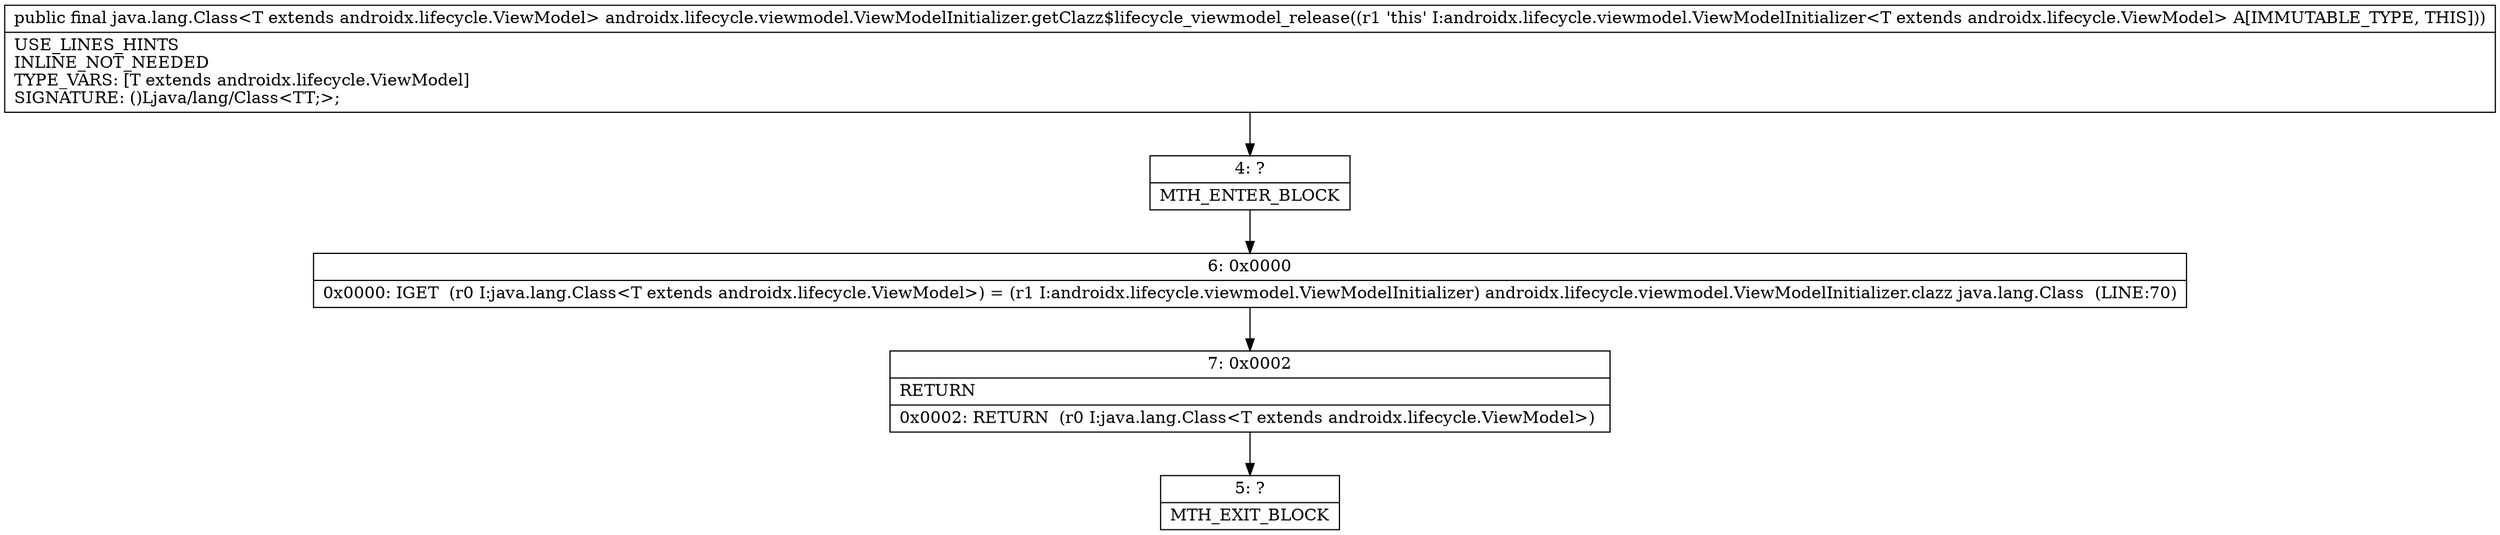 digraph "CFG forandroidx.lifecycle.viewmodel.ViewModelInitializer.getClazz$lifecycle_viewmodel_release()Ljava\/lang\/Class;" {
Node_4 [shape=record,label="{4\:\ ?|MTH_ENTER_BLOCK\l}"];
Node_6 [shape=record,label="{6\:\ 0x0000|0x0000: IGET  (r0 I:java.lang.Class\<T extends androidx.lifecycle.ViewModel\>) = (r1 I:androidx.lifecycle.viewmodel.ViewModelInitializer) androidx.lifecycle.viewmodel.ViewModelInitializer.clazz java.lang.Class  (LINE:70)\l}"];
Node_7 [shape=record,label="{7\:\ 0x0002|RETURN\l|0x0002: RETURN  (r0 I:java.lang.Class\<T extends androidx.lifecycle.ViewModel\>) \l}"];
Node_5 [shape=record,label="{5\:\ ?|MTH_EXIT_BLOCK\l}"];
MethodNode[shape=record,label="{public final java.lang.Class\<T extends androidx.lifecycle.ViewModel\> androidx.lifecycle.viewmodel.ViewModelInitializer.getClazz$lifecycle_viewmodel_release((r1 'this' I:androidx.lifecycle.viewmodel.ViewModelInitializer\<T extends androidx.lifecycle.ViewModel\> A[IMMUTABLE_TYPE, THIS]))  | USE_LINES_HINTS\lINLINE_NOT_NEEDED\lTYPE_VARS: [T extends androidx.lifecycle.ViewModel]\lSIGNATURE: ()Ljava\/lang\/Class\<TT;\>;\l}"];
MethodNode -> Node_4;Node_4 -> Node_6;
Node_6 -> Node_7;
Node_7 -> Node_5;
}

